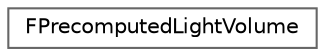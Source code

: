 digraph "Graphical Class Hierarchy"
{
 // INTERACTIVE_SVG=YES
 // LATEX_PDF_SIZE
  bgcolor="transparent";
  edge [fontname=Helvetica,fontsize=10,labelfontname=Helvetica,labelfontsize=10];
  node [fontname=Helvetica,fontsize=10,shape=box,height=0.2,width=0.4];
  rankdir="LR";
  Node0 [id="Node000000",label="FPrecomputedLightVolume",height=0.2,width=0.4,color="grey40", fillcolor="white", style="filled",URL="$d1/d70/classFPrecomputedLightVolume.html",tooltip="Set of volume lighting samples belonging to one streaming level, which can be queried about the light..."];
}
